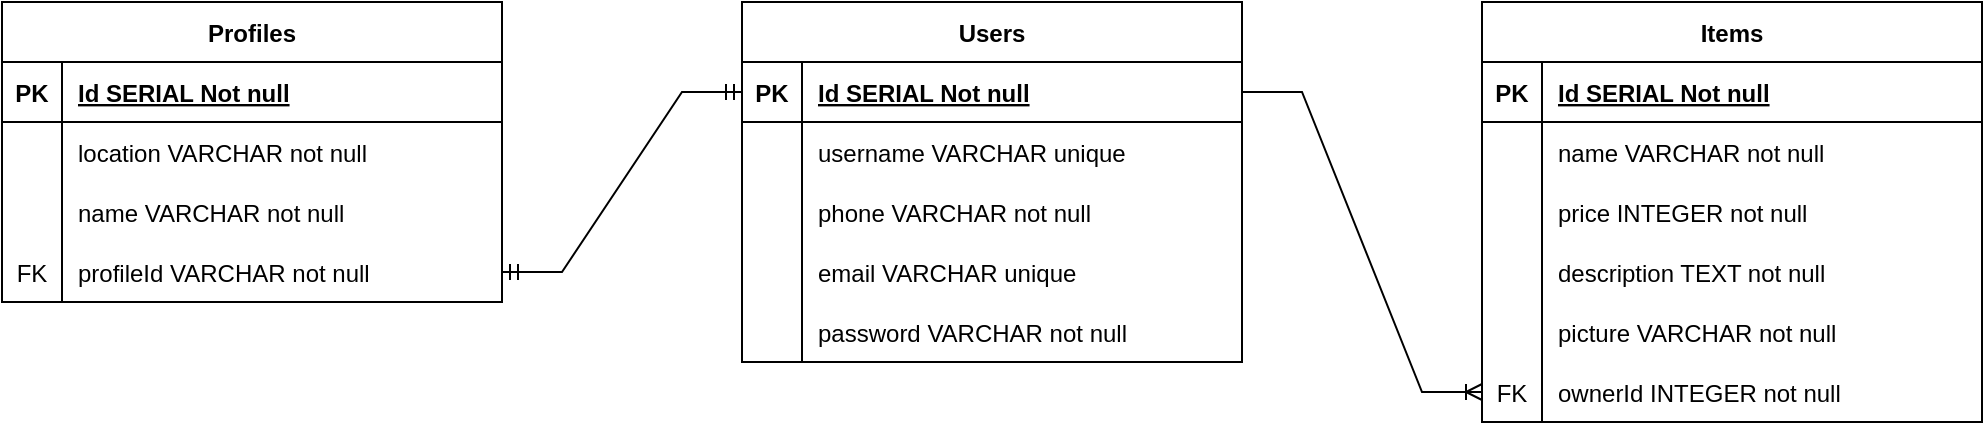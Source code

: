 <mxfile version="16.6.3" type="device"><diagram id="R2lEEEUBdFMjLlhIrx00" name="Page-1"><mxGraphModel dx="1422" dy="786" grid="1" gridSize="10" guides="1" tooltips="1" connect="1" arrows="1" fold="1" page="1" pageScale="1" pageWidth="850" pageHeight="1100" math="0" shadow="0" extFonts="Permanent Marker^https://fonts.googleapis.com/css?family=Permanent+Marker"><root><mxCell id="0"/><mxCell id="1" parent="0"/><mxCell id="C-vyLk0tnHw3VtMMgP7b-23" value="Users" style="shape=table;startSize=30;container=1;collapsible=1;childLayout=tableLayout;fixedRows=1;rowLines=0;fontStyle=1;align=center;resizeLast=1;" parent="1" vertex="1"><mxGeometry x="580" y="80" width="250" height="180" as="geometry"/></mxCell><mxCell id="C-vyLk0tnHw3VtMMgP7b-24" value="" style="shape=partialRectangle;collapsible=0;dropTarget=0;pointerEvents=0;fillColor=none;points=[[0,0.5],[1,0.5]];portConstraint=eastwest;top=0;left=0;right=0;bottom=1;" parent="C-vyLk0tnHw3VtMMgP7b-23" vertex="1"><mxGeometry y="30" width="250" height="30" as="geometry"/></mxCell><mxCell id="C-vyLk0tnHw3VtMMgP7b-25" value="PK" style="shape=partialRectangle;overflow=hidden;connectable=0;fillColor=none;top=0;left=0;bottom=0;right=0;fontStyle=1;" parent="C-vyLk0tnHw3VtMMgP7b-24" vertex="1"><mxGeometry width="30" height="30" as="geometry"><mxRectangle width="30" height="30" as="alternateBounds"/></mxGeometry></mxCell><mxCell id="C-vyLk0tnHw3VtMMgP7b-26" value="Id SERIAL Not null" style="shape=partialRectangle;overflow=hidden;connectable=0;fillColor=none;top=0;left=0;bottom=0;right=0;align=left;spacingLeft=6;fontStyle=5;" parent="C-vyLk0tnHw3VtMMgP7b-24" vertex="1"><mxGeometry x="30" width="220" height="30" as="geometry"><mxRectangle width="220" height="30" as="alternateBounds"/></mxGeometry></mxCell><mxCell id="C-vyLk0tnHw3VtMMgP7b-27" value="" style="shape=partialRectangle;collapsible=0;dropTarget=0;pointerEvents=0;fillColor=none;points=[[0,0.5],[1,0.5]];portConstraint=eastwest;top=0;left=0;right=0;bottom=0;" parent="C-vyLk0tnHw3VtMMgP7b-23" vertex="1"><mxGeometry y="60" width="250" height="30" as="geometry"/></mxCell><mxCell id="C-vyLk0tnHw3VtMMgP7b-28" value="" style="shape=partialRectangle;overflow=hidden;connectable=0;fillColor=none;top=0;left=0;bottom=0;right=0;" parent="C-vyLk0tnHw3VtMMgP7b-27" vertex="1"><mxGeometry width="30" height="30" as="geometry"><mxRectangle width="30" height="30" as="alternateBounds"/></mxGeometry></mxCell><mxCell id="C-vyLk0tnHw3VtMMgP7b-29" value="username VARCHAR unique" style="shape=partialRectangle;overflow=hidden;connectable=0;fillColor=none;top=0;left=0;bottom=0;right=0;align=left;spacingLeft=6;" parent="C-vyLk0tnHw3VtMMgP7b-27" vertex="1"><mxGeometry x="30" width="220" height="30" as="geometry"><mxRectangle width="220" height="30" as="alternateBounds"/></mxGeometry></mxCell><mxCell id="nB46Xbbw4rF1Jye7IM_m-88" value="" style="shape=partialRectangle;collapsible=0;dropTarget=0;pointerEvents=0;fillColor=none;points=[[0,0.5],[1,0.5]];portConstraint=eastwest;top=0;left=0;right=0;bottom=0;" parent="C-vyLk0tnHw3VtMMgP7b-23" vertex="1"><mxGeometry y="90" width="250" height="30" as="geometry"/></mxCell><mxCell id="nB46Xbbw4rF1Jye7IM_m-89" value="" style="shape=partialRectangle;overflow=hidden;connectable=0;fillColor=none;top=0;left=0;bottom=0;right=0;" parent="nB46Xbbw4rF1Jye7IM_m-88" vertex="1"><mxGeometry width="30" height="30" as="geometry"><mxRectangle width="30" height="30" as="alternateBounds"/></mxGeometry></mxCell><mxCell id="nB46Xbbw4rF1Jye7IM_m-90" value="phone VARCHAR not null" style="shape=partialRectangle;overflow=hidden;connectable=0;fillColor=none;top=0;left=0;bottom=0;right=0;align=left;spacingLeft=6;" parent="nB46Xbbw4rF1Jye7IM_m-88" vertex="1"><mxGeometry x="30" width="220" height="30" as="geometry"><mxRectangle width="220" height="30" as="alternateBounds"/></mxGeometry></mxCell><mxCell id="nB46Xbbw4rF1Jye7IM_m-1" value="" style="shape=partialRectangle;collapsible=0;dropTarget=0;pointerEvents=0;fillColor=none;points=[[0,0.5],[1,0.5]];portConstraint=eastwest;top=0;left=0;right=0;bottom=0;" parent="C-vyLk0tnHw3VtMMgP7b-23" vertex="1"><mxGeometry y="120" width="250" height="30" as="geometry"/></mxCell><mxCell id="nB46Xbbw4rF1Jye7IM_m-2" value="" style="shape=partialRectangle;overflow=hidden;connectable=0;fillColor=none;top=0;left=0;bottom=0;right=0;" parent="nB46Xbbw4rF1Jye7IM_m-1" vertex="1"><mxGeometry width="30" height="30" as="geometry"><mxRectangle width="30" height="30" as="alternateBounds"/></mxGeometry></mxCell><mxCell id="nB46Xbbw4rF1Jye7IM_m-3" value="email VARCHAR unique" style="shape=partialRectangle;overflow=hidden;connectable=0;fillColor=none;top=0;left=0;bottom=0;right=0;align=left;spacingLeft=6;" parent="nB46Xbbw4rF1Jye7IM_m-1" vertex="1"><mxGeometry x="30" width="220" height="30" as="geometry"><mxRectangle width="220" height="30" as="alternateBounds"/></mxGeometry></mxCell><mxCell id="nB46Xbbw4rF1Jye7IM_m-7" value="" style="shape=partialRectangle;collapsible=0;dropTarget=0;pointerEvents=0;fillColor=none;points=[[0,0.5],[1,0.5]];portConstraint=eastwest;top=0;left=0;right=0;bottom=0;" parent="C-vyLk0tnHw3VtMMgP7b-23" vertex="1"><mxGeometry y="150" width="250" height="30" as="geometry"/></mxCell><mxCell id="nB46Xbbw4rF1Jye7IM_m-8" value="" style="shape=partialRectangle;overflow=hidden;connectable=0;fillColor=none;top=0;left=0;bottom=0;right=0;" parent="nB46Xbbw4rF1Jye7IM_m-7" vertex="1"><mxGeometry width="30" height="30" as="geometry"><mxRectangle width="30" height="30" as="alternateBounds"/></mxGeometry></mxCell><mxCell id="nB46Xbbw4rF1Jye7IM_m-9" value="password VARCHAR not null" style="shape=partialRectangle;overflow=hidden;connectable=0;fillColor=none;top=0;left=0;bottom=0;right=0;align=left;spacingLeft=6;" parent="nB46Xbbw4rF1Jye7IM_m-7" vertex="1"><mxGeometry x="30" width="220" height="30" as="geometry"><mxRectangle width="220" height="30" as="alternateBounds"/></mxGeometry></mxCell><mxCell id="nB46Xbbw4rF1Jye7IM_m-10" value="Profiles" style="shape=table;startSize=30;container=1;collapsible=1;childLayout=tableLayout;fixedRows=1;rowLines=0;fontStyle=1;align=center;resizeLast=1;" parent="1" vertex="1"><mxGeometry x="210" y="80" width="250" height="150" as="geometry"/></mxCell><mxCell id="nB46Xbbw4rF1Jye7IM_m-11" value="" style="shape=partialRectangle;collapsible=0;dropTarget=0;pointerEvents=0;fillColor=none;points=[[0,0.5],[1,0.5]];portConstraint=eastwest;top=0;left=0;right=0;bottom=1;" parent="nB46Xbbw4rF1Jye7IM_m-10" vertex="1"><mxGeometry y="30" width="250" height="30" as="geometry"/></mxCell><mxCell id="nB46Xbbw4rF1Jye7IM_m-12" value="PK" style="shape=partialRectangle;overflow=hidden;connectable=0;fillColor=none;top=0;left=0;bottom=0;right=0;fontStyle=1;" parent="nB46Xbbw4rF1Jye7IM_m-11" vertex="1"><mxGeometry width="30" height="30" as="geometry"><mxRectangle width="30" height="30" as="alternateBounds"/></mxGeometry></mxCell><mxCell id="nB46Xbbw4rF1Jye7IM_m-13" value="Id SERIAL Not null" style="shape=partialRectangle;overflow=hidden;connectable=0;fillColor=none;top=0;left=0;bottom=0;right=0;align=left;spacingLeft=6;fontStyle=5;" parent="nB46Xbbw4rF1Jye7IM_m-11" vertex="1"><mxGeometry x="30" width="220" height="30" as="geometry"><mxRectangle width="220" height="30" as="alternateBounds"/></mxGeometry></mxCell><mxCell id="nB46Xbbw4rF1Jye7IM_m-20" value="" style="shape=partialRectangle;collapsible=0;dropTarget=0;pointerEvents=0;fillColor=none;points=[[0,0.5],[1,0.5]];portConstraint=eastwest;top=0;left=0;right=0;bottom=0;" parent="nB46Xbbw4rF1Jye7IM_m-10" vertex="1"><mxGeometry y="60" width="250" height="30" as="geometry"/></mxCell><mxCell id="nB46Xbbw4rF1Jye7IM_m-21" value="" style="shape=partialRectangle;overflow=hidden;connectable=0;fillColor=none;top=0;left=0;bottom=0;right=0;" parent="nB46Xbbw4rF1Jye7IM_m-20" vertex="1"><mxGeometry width="30" height="30" as="geometry"><mxRectangle width="30" height="30" as="alternateBounds"/></mxGeometry></mxCell><mxCell id="nB46Xbbw4rF1Jye7IM_m-22" value="location VARCHAR not null" style="shape=partialRectangle;overflow=hidden;connectable=0;fillColor=none;top=0;left=0;bottom=0;right=0;align=left;spacingLeft=6;" parent="nB46Xbbw4rF1Jye7IM_m-20" vertex="1"><mxGeometry x="30" width="220" height="30" as="geometry"><mxRectangle width="220" height="30" as="alternateBounds"/></mxGeometry></mxCell><mxCell id="nB46Xbbw4rF1Jye7IM_m-85" value="" style="shape=partialRectangle;collapsible=0;dropTarget=0;pointerEvents=0;fillColor=none;points=[[0,0.5],[1,0.5]];portConstraint=eastwest;top=0;left=0;right=0;bottom=0;" parent="nB46Xbbw4rF1Jye7IM_m-10" vertex="1"><mxGeometry y="90" width="250" height="30" as="geometry"/></mxCell><mxCell id="nB46Xbbw4rF1Jye7IM_m-86" value="" style="shape=partialRectangle;overflow=hidden;connectable=0;fillColor=none;top=0;left=0;bottom=0;right=0;" parent="nB46Xbbw4rF1Jye7IM_m-85" vertex="1"><mxGeometry width="30" height="30" as="geometry"><mxRectangle width="30" height="30" as="alternateBounds"/></mxGeometry></mxCell><mxCell id="nB46Xbbw4rF1Jye7IM_m-87" value="name VARCHAR not null" style="shape=partialRectangle;overflow=hidden;connectable=0;fillColor=none;top=0;left=0;bottom=0;right=0;align=left;spacingLeft=6;" parent="nB46Xbbw4rF1Jye7IM_m-85" vertex="1"><mxGeometry x="30" width="220" height="30" as="geometry"><mxRectangle width="220" height="30" as="alternateBounds"/></mxGeometry></mxCell><mxCell id="WIWGFcK85WsaUCoG8-Y1-21" value="" style="shape=partialRectangle;collapsible=0;dropTarget=0;pointerEvents=0;fillColor=none;points=[[0,0.5],[1,0.5]];portConstraint=eastwest;top=0;left=0;right=0;bottom=0;" parent="nB46Xbbw4rF1Jye7IM_m-10" vertex="1"><mxGeometry y="120" width="250" height="30" as="geometry"/></mxCell><mxCell id="WIWGFcK85WsaUCoG8-Y1-22" value="FK" style="shape=partialRectangle;overflow=hidden;connectable=0;fillColor=none;top=0;left=0;bottom=0;right=0;" parent="WIWGFcK85WsaUCoG8-Y1-21" vertex="1"><mxGeometry width="30" height="30" as="geometry"><mxRectangle width="30" height="30" as="alternateBounds"/></mxGeometry></mxCell><mxCell id="WIWGFcK85WsaUCoG8-Y1-23" value="profileId VARCHAR not null" style="shape=partialRectangle;overflow=hidden;connectable=0;fillColor=none;top=0;left=0;bottom=0;right=0;align=left;spacingLeft=6;" parent="WIWGFcK85WsaUCoG8-Y1-21" vertex="1"><mxGeometry x="30" width="220" height="30" as="geometry"><mxRectangle width="220" height="30" as="alternateBounds"/></mxGeometry></mxCell><mxCell id="nB46Xbbw4rF1Jye7IM_m-55" value="Items" style="shape=table;startSize=30;container=1;collapsible=1;childLayout=tableLayout;fixedRows=1;rowLines=0;fontStyle=1;align=center;resizeLast=1;" parent="1" vertex="1"><mxGeometry x="950" y="80" width="250" height="210" as="geometry"/></mxCell><mxCell id="nB46Xbbw4rF1Jye7IM_m-56" value="" style="shape=partialRectangle;collapsible=0;dropTarget=0;pointerEvents=0;fillColor=none;points=[[0,0.5],[1,0.5]];portConstraint=eastwest;top=0;left=0;right=0;bottom=1;" parent="nB46Xbbw4rF1Jye7IM_m-55" vertex="1"><mxGeometry y="30" width="250" height="30" as="geometry"/></mxCell><mxCell id="nB46Xbbw4rF1Jye7IM_m-57" value="PK" style="shape=partialRectangle;overflow=hidden;connectable=0;fillColor=none;top=0;left=0;bottom=0;right=0;fontStyle=1;" parent="nB46Xbbw4rF1Jye7IM_m-56" vertex="1"><mxGeometry width="30" height="30" as="geometry"><mxRectangle width="30" height="30" as="alternateBounds"/></mxGeometry></mxCell><mxCell id="nB46Xbbw4rF1Jye7IM_m-58" value="Id SERIAL Not null" style="shape=partialRectangle;overflow=hidden;connectable=0;fillColor=none;top=0;left=0;bottom=0;right=0;align=left;spacingLeft=6;fontStyle=5;" parent="nB46Xbbw4rF1Jye7IM_m-56" vertex="1"><mxGeometry x="30" width="220" height="30" as="geometry"><mxRectangle width="220" height="30" as="alternateBounds"/></mxGeometry></mxCell><mxCell id="nB46Xbbw4rF1Jye7IM_m-59" value="" style="shape=partialRectangle;collapsible=0;dropTarget=0;pointerEvents=0;fillColor=none;points=[[0,0.5],[1,0.5]];portConstraint=eastwest;top=0;left=0;right=0;bottom=0;" parent="nB46Xbbw4rF1Jye7IM_m-55" vertex="1"><mxGeometry y="60" width="250" height="30" as="geometry"/></mxCell><mxCell id="nB46Xbbw4rF1Jye7IM_m-60" value="" style="shape=partialRectangle;overflow=hidden;connectable=0;fillColor=none;top=0;left=0;bottom=0;right=0;" parent="nB46Xbbw4rF1Jye7IM_m-59" vertex="1"><mxGeometry width="30" height="30" as="geometry"><mxRectangle width="30" height="30" as="alternateBounds"/></mxGeometry></mxCell><mxCell id="nB46Xbbw4rF1Jye7IM_m-61" value="name VARCHAR not null" style="shape=partialRectangle;overflow=hidden;connectable=0;fillColor=none;top=0;left=0;bottom=0;right=0;align=left;spacingLeft=6;" parent="nB46Xbbw4rF1Jye7IM_m-59" vertex="1"><mxGeometry x="30" width="220" height="30" as="geometry"><mxRectangle width="220" height="30" as="alternateBounds"/></mxGeometry></mxCell><mxCell id="nB46Xbbw4rF1Jye7IM_m-62" value="" style="shape=partialRectangle;collapsible=0;dropTarget=0;pointerEvents=0;fillColor=none;points=[[0,0.5],[1,0.5]];portConstraint=eastwest;top=0;left=0;right=0;bottom=0;" parent="nB46Xbbw4rF1Jye7IM_m-55" vertex="1"><mxGeometry y="90" width="250" height="30" as="geometry"/></mxCell><mxCell id="nB46Xbbw4rF1Jye7IM_m-63" value="" style="shape=partialRectangle;overflow=hidden;connectable=0;fillColor=none;top=0;left=0;bottom=0;right=0;" parent="nB46Xbbw4rF1Jye7IM_m-62" vertex="1"><mxGeometry width="30" height="30" as="geometry"><mxRectangle width="30" height="30" as="alternateBounds"/></mxGeometry></mxCell><mxCell id="nB46Xbbw4rF1Jye7IM_m-64" value="price INTEGER not null" style="shape=partialRectangle;overflow=hidden;connectable=0;fillColor=none;top=0;left=0;bottom=0;right=0;align=left;spacingLeft=6;" parent="nB46Xbbw4rF1Jye7IM_m-62" vertex="1"><mxGeometry x="30" width="220" height="30" as="geometry"><mxRectangle width="220" height="30" as="alternateBounds"/></mxGeometry></mxCell><mxCell id="nB46Xbbw4rF1Jye7IM_m-65" value="" style="shape=partialRectangle;collapsible=0;dropTarget=0;pointerEvents=0;fillColor=none;points=[[0,0.5],[1,0.5]];portConstraint=eastwest;top=0;left=0;right=0;bottom=0;" parent="nB46Xbbw4rF1Jye7IM_m-55" vertex="1"><mxGeometry y="120" width="250" height="30" as="geometry"/></mxCell><mxCell id="nB46Xbbw4rF1Jye7IM_m-66" value="" style="shape=partialRectangle;overflow=hidden;connectable=0;fillColor=none;top=0;left=0;bottom=0;right=0;" parent="nB46Xbbw4rF1Jye7IM_m-65" vertex="1"><mxGeometry width="30" height="30" as="geometry"><mxRectangle width="30" height="30" as="alternateBounds"/></mxGeometry></mxCell><mxCell id="nB46Xbbw4rF1Jye7IM_m-67" value="description TEXT not null" style="shape=partialRectangle;overflow=hidden;connectable=0;fillColor=none;top=0;left=0;bottom=0;right=0;align=left;spacingLeft=6;" parent="nB46Xbbw4rF1Jye7IM_m-65" vertex="1"><mxGeometry x="30" width="220" height="30" as="geometry"><mxRectangle width="220" height="30" as="alternateBounds"/></mxGeometry></mxCell><mxCell id="nB46Xbbw4rF1Jye7IM_m-68" value="" style="shape=partialRectangle;collapsible=0;dropTarget=0;pointerEvents=0;fillColor=none;points=[[0,0.5],[1,0.5]];portConstraint=eastwest;top=0;left=0;right=0;bottom=0;" parent="nB46Xbbw4rF1Jye7IM_m-55" vertex="1"><mxGeometry y="150" width="250" height="30" as="geometry"/></mxCell><mxCell id="nB46Xbbw4rF1Jye7IM_m-69" value="" style="shape=partialRectangle;overflow=hidden;connectable=0;fillColor=none;top=0;left=0;bottom=0;right=0;" parent="nB46Xbbw4rF1Jye7IM_m-68" vertex="1"><mxGeometry width="30" height="30" as="geometry"><mxRectangle width="30" height="30" as="alternateBounds"/></mxGeometry></mxCell><mxCell id="nB46Xbbw4rF1Jye7IM_m-70" value="picture VARCHAR not null" style="shape=partialRectangle;overflow=hidden;connectable=0;fillColor=none;top=0;left=0;bottom=0;right=0;align=left;spacingLeft=6;" parent="nB46Xbbw4rF1Jye7IM_m-68" vertex="1"><mxGeometry x="30" width="220" height="30" as="geometry"><mxRectangle width="220" height="30" as="alternateBounds"/></mxGeometry></mxCell><mxCell id="nB46Xbbw4rF1Jye7IM_m-74" value="" style="shape=partialRectangle;collapsible=0;dropTarget=0;pointerEvents=0;fillColor=none;points=[[0,0.5],[1,0.5]];portConstraint=eastwest;top=0;left=0;right=0;bottom=0;" parent="nB46Xbbw4rF1Jye7IM_m-55" vertex="1"><mxGeometry y="180" width="250" height="30" as="geometry"/></mxCell><mxCell id="nB46Xbbw4rF1Jye7IM_m-75" value="FK" style="shape=partialRectangle;overflow=hidden;connectable=0;fillColor=none;top=0;left=0;bottom=0;right=0;" parent="nB46Xbbw4rF1Jye7IM_m-74" vertex="1"><mxGeometry width="30" height="30" as="geometry"><mxRectangle width="30" height="30" as="alternateBounds"/></mxGeometry></mxCell><mxCell id="nB46Xbbw4rF1Jye7IM_m-76" value="ownerId INTEGER not null" style="shape=partialRectangle;overflow=hidden;connectable=0;fillColor=none;top=0;left=0;bottom=0;right=0;align=left;spacingLeft=6;" parent="nB46Xbbw4rF1Jye7IM_m-74" vertex="1"><mxGeometry x="30" width="220" height="30" as="geometry"><mxRectangle width="220" height="30" as="alternateBounds"/></mxGeometry></mxCell><mxCell id="WIWGFcK85WsaUCoG8-Y1-20" value="" style="edgeStyle=entityRelationEdgeStyle;fontSize=12;html=1;endArrow=ERoneToMany;rounded=0;entryX=0;entryY=0.5;entryDx=0;entryDy=0;exitX=1;exitY=0.5;exitDx=0;exitDy=0;" parent="1" source="C-vyLk0tnHw3VtMMgP7b-24" target="nB46Xbbw4rF1Jye7IM_m-74" edge="1"><mxGeometry width="100" height="100" relative="1" as="geometry"><mxPoint x="790" y="360" as="sourcePoint"/><mxPoint x="890" y="260" as="targetPoint"/></mxGeometry></mxCell><mxCell id="WIWGFcK85WsaUCoG8-Y1-24" value="" style="edgeStyle=entityRelationEdgeStyle;fontSize=12;html=1;endArrow=ERmandOne;startArrow=ERmandOne;rounded=0;exitX=1;exitY=0.5;exitDx=0;exitDy=0;entryX=0;entryY=0.5;entryDx=0;entryDy=0;" parent="1" source="WIWGFcK85WsaUCoG8-Y1-21" target="C-vyLk0tnHw3VtMMgP7b-24" edge="1"><mxGeometry width="100" height="100" relative="1" as="geometry"><mxPoint x="500" y="420" as="sourcePoint"/><mxPoint x="600" y="320" as="targetPoint"/></mxGeometry></mxCell></root></mxGraphModel></diagram></mxfile>